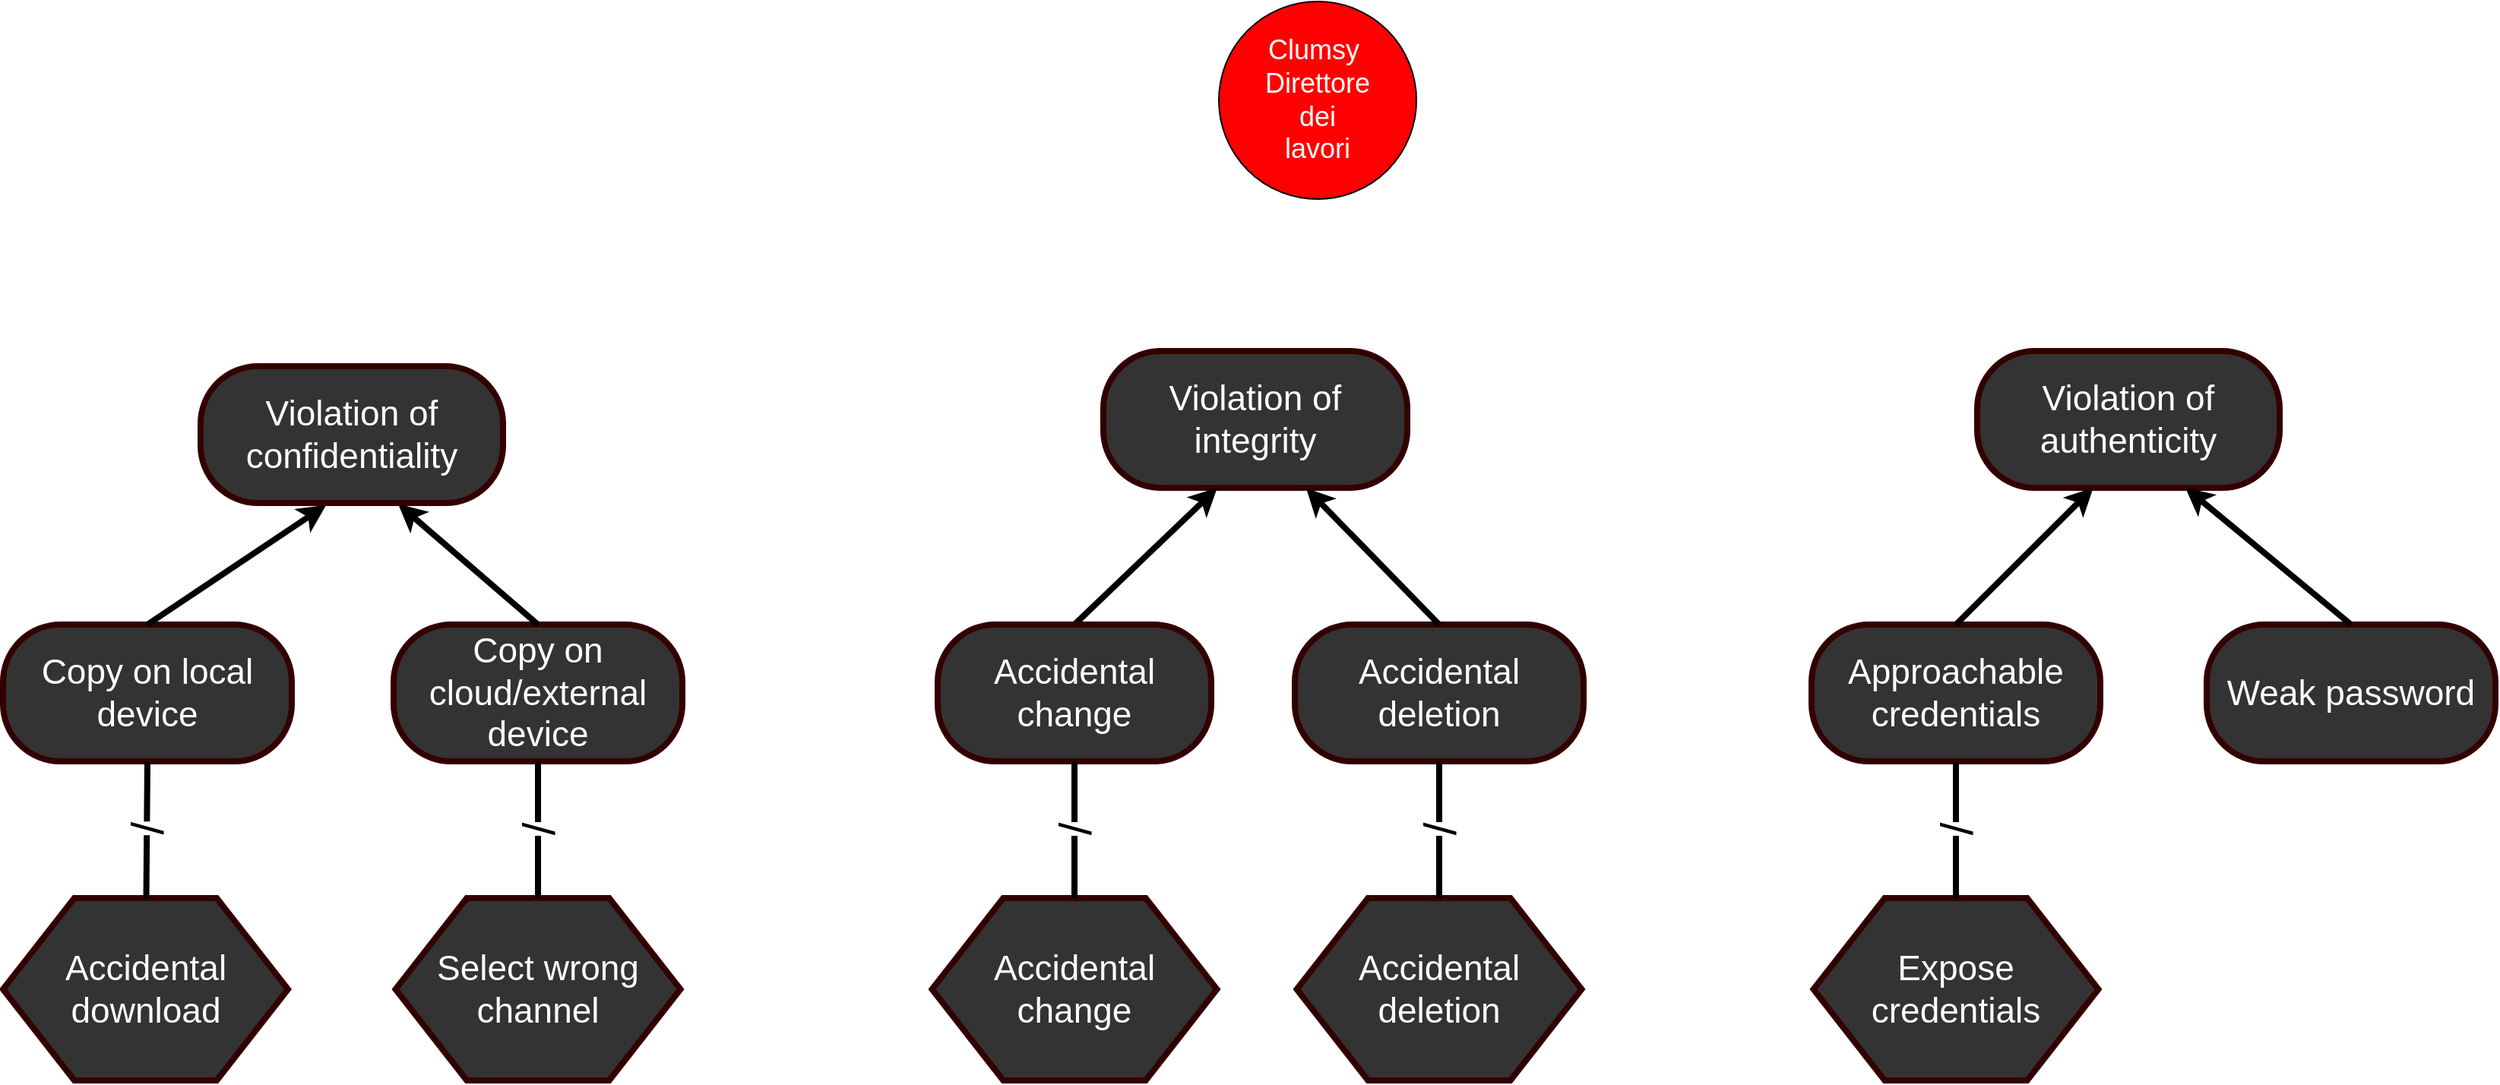 <mxfile version="13.5.5" type="github">
  <diagram id="sdNlcr7cI85zag4RoKk2" name="Page-1">
    <mxGraphModel dx="1422" dy="762" grid="1" gridSize="10" guides="1" tooltips="1" connect="1" arrows="1" fold="1" page="1" pageScale="1" pageWidth="827" pageHeight="1169" math="0" shadow="0">
      <root>
        <mxCell id="0" />
        <mxCell id="1" parent="0" />
        <mxCell id="-J3gMxD3hmZqgVKwi4Ce-2" value="&lt;font color=&quot;#ffffff&quot; style=&quot;font-size: 23px&quot;&gt;Violation of confidentiality&lt;/font&gt;&lt;span style=&quot;font-family: monospace ; font-size: 0px&quot;&gt;3CmxGraphModel%3E%3Croot%3E%3CmxCell%20id%3D%220%22%2F%3E%3CmxCell%20id%3D%221%22%20parent%3D%220%22%2F%3E%3CmxCell%20id%3D%222%22%20value%3D%22%26lt%3Bfont%20color%3D%26quot%3B%23ffffff%26quot%3B%20style%3D%26quot%3Bfont-size%3A%2023px%26quot%3B%26gt%3BViolation%20of%20availability%26lt%3B%2Ffont%26gt%3B%22%20style%3D%22rounded%3D1%3BwhiteSpace%3Dwrap%3Bhtml%3D1%3BstrokeColor%3D%23330000%3BstrokeWidth%3D4%3BfillColor%3D%23333333%3BgradientColor%3Dnone%3BarcSize%3D42%3B%22%20vertex%3D%221%22%20parent%3D%221%22%3E%3CmxGeometry%20x%3D%22530%22%20y%3D%22260%22%20width%3D%22199%22%20height%3D%2290%22%20as%3D%22geometry%22%2F%3E%3C%2FmxCell%3E%3C%2Froot%3E%3C%2FmxGraphModel%3E&lt;/span&gt;" style="rounded=1;whiteSpace=wrap;html=1;strokeColor=#330000;strokeWidth=4;fillColor=#333333;gradientColor=none;arcSize=42;" parent="1" vertex="1">
          <mxGeometry x="700" y="270" width="199" height="90" as="geometry" />
        </mxCell>
        <mxCell id="-J3gMxD3hmZqgVKwi4Ce-3" value="&lt;font color=&quot;#ffffff&quot; style=&quot;font-size: 23px&quot;&gt;Violation of integrity&lt;/font&gt;&lt;span style=&quot;font-family: monospace ; font-size: 0px&quot;&gt;%3CmxGraphModel%3E%3Croot%3E%3CmxCell%20id%3D%220%22%2F%3E%3CmxCell%20id%3D%221%22%20parent%3D%220%22%2F%3E%3CmxCell%20id%3D%222%22%20value%3D%22%26lt%3Bfont%20color%3D%26quot%3B%23ffffff%26quot%3B%20style%3D%26quot%3Bfont-size%3A%2023px%26quot%3B%26gt%3BViolation%20of%20availability%26lt%3B%2Ffont%26gt%3B%22%20style%3D%22rounded%3D1%3BwhiteSpace%3Dwrap%3Bhtml%3D1%3BstrokeColor%3D%23330000%3BstrokeWidth%3D4%3BfillColor%3D%23333333%3BgradientColor%3Dnone%3BarcSize%3D42%3B%22%20vertex%3D%221%22%20parent%3D%221%22%3E%3CmxGeometry%20x%3D%22530%22%20y%3D%22260%22%20width%3D%22199%22%20height%3D%2290%22%20as%3D%22geometry%22%2F%3E%3C%2FmxCell%3E%3C%2Froot%3E%3C%2FmxGraphModel%3E&lt;/span&gt;" style="rounded=1;whiteSpace=wrap;html=1;strokeColor=#330000;strokeWidth=4;fillColor=#333333;gradientColor=none;arcSize=42;" parent="1" vertex="1">
          <mxGeometry x="1294" y="260" width="200" height="90" as="geometry" />
        </mxCell>
        <mxCell id="-J3gMxD3hmZqgVKwi4Ce-4" value="&lt;font color=&quot;#ffffff&quot; style=&quot;font-size: 23px&quot;&gt;Violation of authenticity&lt;/font&gt;" style="rounded=1;whiteSpace=wrap;html=1;strokeColor=#330000;strokeWidth=4;fillColor=#333333;gradientColor=none;arcSize=42;" parent="1" vertex="1">
          <mxGeometry x="1869" y="260" width="199" height="90" as="geometry" />
        </mxCell>
        <mxCell id="-J3gMxD3hmZqgVKwi4Ce-5" value="&lt;font color=&quot;#ffffff&quot;&gt;&lt;span style=&quot;font-size: 23px&quot;&gt;Weak password&lt;/span&gt;&lt;/font&gt;" style="rounded=1;whiteSpace=wrap;html=1;strokeColor=#330000;strokeWidth=4;fillColor=#333333;gradientColor=none;arcSize=42;" parent="1" vertex="1">
          <mxGeometry x="2020" y="440" width="190" height="90" as="geometry" />
        </mxCell>
        <mxCell id="-J3gMxD3hmZqgVKwi4Ce-7" value="&lt;font color=&quot;#ffffff&quot;&gt;&lt;span style=&quot;font-size: 23px&quot;&gt;Copy on local device&lt;/span&gt;&lt;/font&gt;" style="rounded=1;whiteSpace=wrap;html=1;strokeColor=#330000;strokeWidth=4;fillColor=#333333;gradientColor=none;arcSize=42;" parent="1" vertex="1">
          <mxGeometry x="570" y="440" width="190" height="90" as="geometry" />
        </mxCell>
        <mxCell id="-J3gMxD3hmZqgVKwi4Ce-8" value="&lt;font color=&quot;#ffffff&quot;&gt;&lt;span style=&quot;font-size: 23px&quot;&gt;Copy on cloud/external device&lt;/span&gt;&lt;/font&gt;" style="rounded=1;whiteSpace=wrap;html=1;strokeColor=#330000;strokeWidth=4;fillColor=#333333;gradientColor=none;arcSize=42;" parent="1" vertex="1">
          <mxGeometry x="827" y="440" width="190" height="90" as="geometry" />
        </mxCell>
        <mxCell id="-J3gMxD3hmZqgVKwi4Ce-9" value="" style="endArrow=classic;html=1;strokeColor=#000000;strokeWidth=4;fontColor=#FFD966;exitX=0.5;exitY=0;exitDx=0;exitDy=0;entryX=0.688;entryY=0.998;entryDx=0;entryDy=0;entryPerimeter=0;" parent="1" source="-J3gMxD3hmZqgVKwi4Ce-5" target="-J3gMxD3hmZqgVKwi4Ce-4" edge="1">
          <mxGeometry width="50" height="50" relative="1" as="geometry">
            <mxPoint x="1659.5" y="359" as="sourcePoint" />
            <mxPoint x="2007" y="330" as="targetPoint" />
          </mxGeometry>
        </mxCell>
        <mxCell id="-J3gMxD3hmZqgVKwi4Ce-10" value="" style="endArrow=classic;html=1;strokeColor=#000000;strokeWidth=4;fontColor=#FFD966;exitX=0.5;exitY=0;exitDx=0;exitDy=0;" parent="1" source="-J3gMxD3hmZqgVKwi4Ce-26" edge="1">
          <mxGeometry width="50" height="50" relative="1" as="geometry">
            <mxPoint x="1389" y="450" as="sourcePoint" />
            <mxPoint x="1369" y="350" as="targetPoint" />
          </mxGeometry>
        </mxCell>
        <mxCell id="-J3gMxD3hmZqgVKwi4Ce-17" value="&lt;span style=&quot;font-family: &amp;#34;arial&amp;#34; , sans-serif ; text-align: left&quot;&gt;&lt;font style=&quot;font-size: 23px&quot; color=&quot;#ffffff&quot;&gt;Approachable credentials&lt;/font&gt;&lt;/span&gt;" style="rounded=1;whiteSpace=wrap;html=1;strokeColor=#330000;strokeWidth=4;fillColor=#333333;gradientColor=none;arcSize=42;" parent="1" vertex="1">
          <mxGeometry x="1760" y="440" width="190" height="90" as="geometry" />
        </mxCell>
        <mxCell id="-J3gMxD3hmZqgVKwi4Ce-18" value="" style="endArrow=classic;html=1;strokeColor=#000000;strokeWidth=4;fontColor=#FFD966;entryX=0.384;entryY=0.998;entryDx=0;entryDy=0;exitX=0.5;exitY=0;exitDx=0;exitDy=0;entryPerimeter=0;" parent="1" source="-J3gMxD3hmZqgVKwi4Ce-17" target="-J3gMxD3hmZqgVKwi4Ce-4" edge="1">
          <mxGeometry width="50" height="50" relative="1" as="geometry">
            <mxPoint x="2135" y="440" as="sourcePoint" />
            <mxPoint x="1956.294" y="340.72" as="targetPoint" />
          </mxGeometry>
        </mxCell>
        <mxCell id="-J3gMxD3hmZqgVKwi4Ce-20" value="&lt;font style=&quot;font-size: 18px&quot;&gt;Clumsy&amp;nbsp;&lt;br&gt;Direttore&lt;br&gt;dei&lt;br&gt;lavori&lt;/font&gt;" style="ellipse;whiteSpace=wrap;html=1;aspect=fixed;fillColor=#FF0000;fontColor=#FFFFFF;" parent="1" vertex="1">
          <mxGeometry x="1370" y="30" width="130" height="130" as="geometry" />
        </mxCell>
        <mxCell id="-J3gMxD3hmZqgVKwi4Ce-21" value="" style="endArrow=classic;html=1;strokeColor=#000000;strokeWidth=4;fontColor=#FFD966;entryX=0.415;entryY=1.015;entryDx=0;entryDy=0;exitX=0.5;exitY=0;exitDx=0;exitDy=0;entryPerimeter=0;" parent="1" source="-J3gMxD3hmZqgVKwi4Ce-7" target="-J3gMxD3hmZqgVKwi4Ce-2" edge="1">
          <mxGeometry width="50" height="50" relative="1" as="geometry">
            <mxPoint x="1285" y="470" as="sourcePoint" />
            <mxPoint x="1290" y="370" as="targetPoint" />
          </mxGeometry>
        </mxCell>
        <mxCell id="-J3gMxD3hmZqgVKwi4Ce-22" value="" style="endArrow=classic;html=1;strokeColor=#000000;strokeWidth=4;fontColor=#FFD966;exitX=0.5;exitY=0;exitDx=0;exitDy=0;entryX=0.653;entryY=1.007;entryDx=0;entryDy=0;entryPerimeter=0;" parent="1" source="-J3gMxD3hmZqgVKwi4Ce-8" target="-J3gMxD3hmZqgVKwi4Ce-2" edge="1">
          <mxGeometry width="50" height="50" relative="1" as="geometry">
            <mxPoint x="1295" y="480" as="sourcePoint" />
            <mxPoint x="843" y="351" as="targetPoint" />
          </mxGeometry>
        </mxCell>
        <mxCell id="-J3gMxD3hmZqgVKwi4Ce-26" value="&lt;font color=&quot;#ffffff&quot;&gt;&lt;span style=&quot;font-size: 23px&quot;&gt;Accidental change&lt;/span&gt;&lt;/font&gt;" style="rounded=1;whiteSpace=wrap;html=1;strokeColor=#330000;strokeWidth=4;fillColor=#333333;gradientColor=none;arcSize=42;" parent="1" vertex="1">
          <mxGeometry x="1185" y="440" width="180" height="90" as="geometry" />
        </mxCell>
        <mxCell id="-J3gMxD3hmZqgVKwi4Ce-27" value="&lt;font color=&quot;#ffffff&quot;&gt;&lt;span style=&quot;font-size: 23px&quot;&gt;Accidental deletion&lt;/span&gt;&lt;/font&gt;" style="rounded=1;whiteSpace=wrap;html=1;strokeColor=#330000;strokeWidth=4;fillColor=#333333;gradientColor=none;arcSize=42;" parent="1" vertex="1">
          <mxGeometry x="1420" y="440" width="190" height="90" as="geometry" />
        </mxCell>
        <mxCell id="-J3gMxD3hmZqgVKwi4Ce-28" value="" style="endArrow=classic;html=1;strokeColor=#000000;strokeWidth=4;fontColor=#FFD966;entryX=0.667;entryY=1.002;entryDx=0;entryDy=0;exitX=0.5;exitY=0;exitDx=0;exitDy=0;entryPerimeter=0;" parent="1" source="-J3gMxD3hmZqgVKwi4Ce-27" target="-J3gMxD3hmZqgVKwi4Ce-3" edge="1">
          <mxGeometry width="50" height="50" relative="1" as="geometry">
            <mxPoint x="1265" y="505" as="sourcePoint" />
            <mxPoint x="1404" y="360" as="targetPoint" />
          </mxGeometry>
        </mxCell>
        <mxCell id="nbpe4aclcnLS-5356zJ7-1" value="&lt;font style=&quot;font-size: 23px&quot;&gt;Accidental download&lt;/font&gt;" style="shape=hexagon;perimeter=hexagonPerimeter2;whiteSpace=wrap;html=1;fillColor=#333333;fontColor=#FFFFFF;rounded=0;strokeWidth=4;strokeColor=#330000;" parent="1" vertex="1">
          <mxGeometry x="570" y="620" width="187.5" height="120" as="geometry" />
        </mxCell>
        <mxCell id="nbpe4aclcnLS-5356zJ7-2" value="/" style="endArrow=none;html=1;fontColor=#000000;entryX=0.5;entryY=1;entryDx=0;entryDy=0;strokeWidth=4;horizontal=0;fontSize=30;" parent="1" source="nbpe4aclcnLS-5356zJ7-1" target="-J3gMxD3hmZqgVKwi4Ce-7" edge="1">
          <mxGeometry width="50" height="50" relative="1" as="geometry">
            <mxPoint x="655" y="630" as="sourcePoint" />
            <mxPoint x="655" y="520" as="targetPoint" />
          </mxGeometry>
        </mxCell>
        <mxCell id="nbpe4aclcnLS-5356zJ7-5" value="&lt;font style=&quot;font-size: 23px&quot;&gt;Select wrong channel&lt;/font&gt;" style="shape=hexagon;perimeter=hexagonPerimeter2;whiteSpace=wrap;html=1;fillColor=#333333;fontColor=#FFFFFF;rounded=0;strokeWidth=4;strokeColor=#330000;" parent="1" vertex="1">
          <mxGeometry x="828.25" y="620" width="187.5" height="120" as="geometry" />
        </mxCell>
        <mxCell id="nbpe4aclcnLS-5356zJ7-6" value="/" style="endArrow=none;html=1;fontColor=#000000;entryX=0.5;entryY=1;entryDx=0;entryDy=0;strokeWidth=4;horizontal=0;fontSize=30;exitX=0.5;exitY=0;exitDx=0;exitDy=0;" parent="1" source="nbpe4aclcnLS-5356zJ7-5" target="-J3gMxD3hmZqgVKwi4Ce-8" edge="1">
          <mxGeometry width="50" height="50" relative="1" as="geometry">
            <mxPoint x="674.25" y="630" as="sourcePoint" />
            <mxPoint x="675" y="540" as="targetPoint" />
          </mxGeometry>
        </mxCell>
        <mxCell id="nbpe4aclcnLS-5356zJ7-7" value="&lt;font style=&quot;font-size: 23px&quot;&gt;Accidental change&lt;/font&gt;" style="shape=hexagon;perimeter=hexagonPerimeter2;whiteSpace=wrap;html=1;fillColor=#333333;fontColor=#FFFFFF;rounded=0;strokeWidth=4;strokeColor=#330000;" parent="1" vertex="1">
          <mxGeometry x="1181.25" y="620" width="187.5" height="120" as="geometry" />
        </mxCell>
        <mxCell id="nbpe4aclcnLS-5356zJ7-8" value="&lt;font style=&quot;font-size: 23px&quot;&gt;Accidental deletion&lt;/font&gt;" style="shape=hexagon;perimeter=hexagonPerimeter2;whiteSpace=wrap;html=1;fillColor=#333333;fontColor=#FFFFFF;rounded=0;strokeWidth=4;strokeColor=#330000;" parent="1" vertex="1">
          <mxGeometry x="1421.25" y="620" width="187.5" height="120" as="geometry" />
        </mxCell>
        <mxCell id="nbpe4aclcnLS-5356zJ7-9" value="/" style="endArrow=none;html=1;fontColor=#000000;entryX=0.5;entryY=1;entryDx=0;entryDy=0;strokeWidth=4;horizontal=0;fontSize=30;exitX=0.5;exitY=0;exitDx=0;exitDy=0;" parent="1" source="nbpe4aclcnLS-5356zJ7-7" target="-J3gMxD3hmZqgVKwi4Ce-26" edge="1">
          <mxGeometry width="50" height="50" relative="1" as="geometry">
            <mxPoint x="932" y="630" as="sourcePoint" />
            <mxPoint x="932" y="540" as="targetPoint" />
          </mxGeometry>
        </mxCell>
        <mxCell id="nbpe4aclcnLS-5356zJ7-10" value="/" style="endArrow=none;html=1;fontColor=#000000;entryX=0.5;entryY=1;entryDx=0;entryDy=0;strokeWidth=4;horizontal=0;fontSize=30;exitX=0.5;exitY=0;exitDx=0;exitDy=0;" parent="1" source="nbpe4aclcnLS-5356zJ7-8" target="-J3gMxD3hmZqgVKwi4Ce-27" edge="1">
          <mxGeometry width="50" height="50" relative="1" as="geometry">
            <mxPoint x="1283.75" y="630" as="sourcePoint" />
            <mxPoint x="1285" y="540" as="targetPoint" />
          </mxGeometry>
        </mxCell>
        <mxCell id="nbpe4aclcnLS-5356zJ7-11" value="&lt;font style=&quot;font-size: 23px&quot;&gt;Expose credentials&lt;/font&gt;" style="shape=hexagon;perimeter=hexagonPerimeter2;whiteSpace=wrap;html=1;fillColor=#333333;fontColor=#FFFFFF;rounded=0;strokeWidth=4;strokeColor=#330000;" parent="1" vertex="1">
          <mxGeometry x="1761.25" y="620" width="187.5" height="120" as="geometry" />
        </mxCell>
        <mxCell id="nbpe4aclcnLS-5356zJ7-12" value="/" style="endArrow=none;html=1;fontColor=#000000;entryX=0.5;entryY=1;entryDx=0;entryDy=0;strokeWidth=4;horizontal=0;fontSize=30;exitX=0.5;exitY=0;exitDx=0;exitDy=0;" parent="1" source="nbpe4aclcnLS-5356zJ7-11" target="-J3gMxD3hmZqgVKwi4Ce-17" edge="1">
          <mxGeometry width="50" height="50" relative="1" as="geometry">
            <mxPoint x="1525" y="630" as="sourcePoint" />
            <mxPoint x="1525" y="540" as="targetPoint" />
          </mxGeometry>
        </mxCell>
      </root>
    </mxGraphModel>
  </diagram>
</mxfile>
